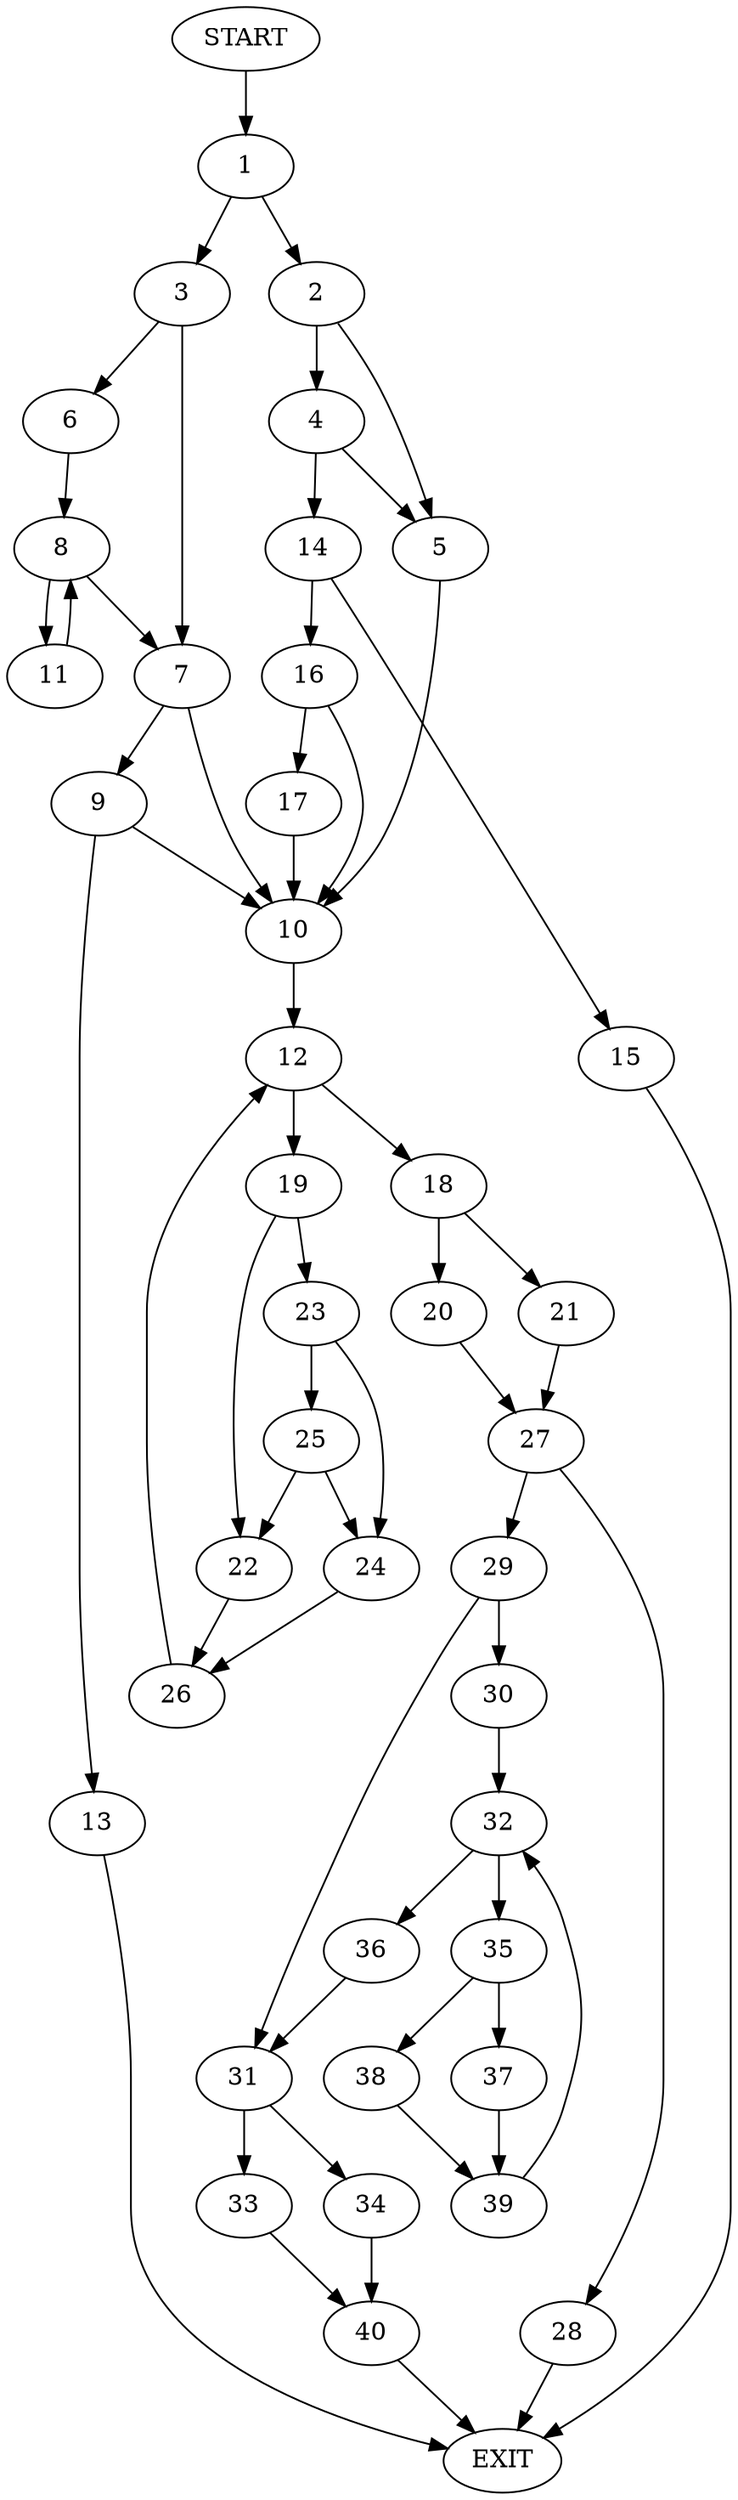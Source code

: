 digraph {
0 [label="START"]
41 [label="EXIT"]
0 -> 1
1 -> 2
1 -> 3
2 -> 4
2 -> 5
3 -> 6
3 -> 7
6 -> 8
7 -> 9
7 -> 10
8 -> 7
8 -> 11
11 -> 8
10 -> 12
9 -> 13
9 -> 10
13 -> 41
5 -> 10
4 -> 14
4 -> 5
14 -> 15
14 -> 16
16 -> 17
16 -> 10
15 -> 41
17 -> 10
12 -> 18
12 -> 19
18 -> 20
18 -> 21
19 -> 22
19 -> 23
23 -> 24
23 -> 25
22 -> 26
25 -> 22
25 -> 24
24 -> 26
26 -> 12
21 -> 27
20 -> 27
27 -> 28
27 -> 29
29 -> 30
29 -> 31
28 -> 41
30 -> 32
31 -> 33
31 -> 34
32 -> 35
32 -> 36
36 -> 31
35 -> 37
35 -> 38
37 -> 39
38 -> 39
39 -> 32
34 -> 40
33 -> 40
40 -> 41
}
